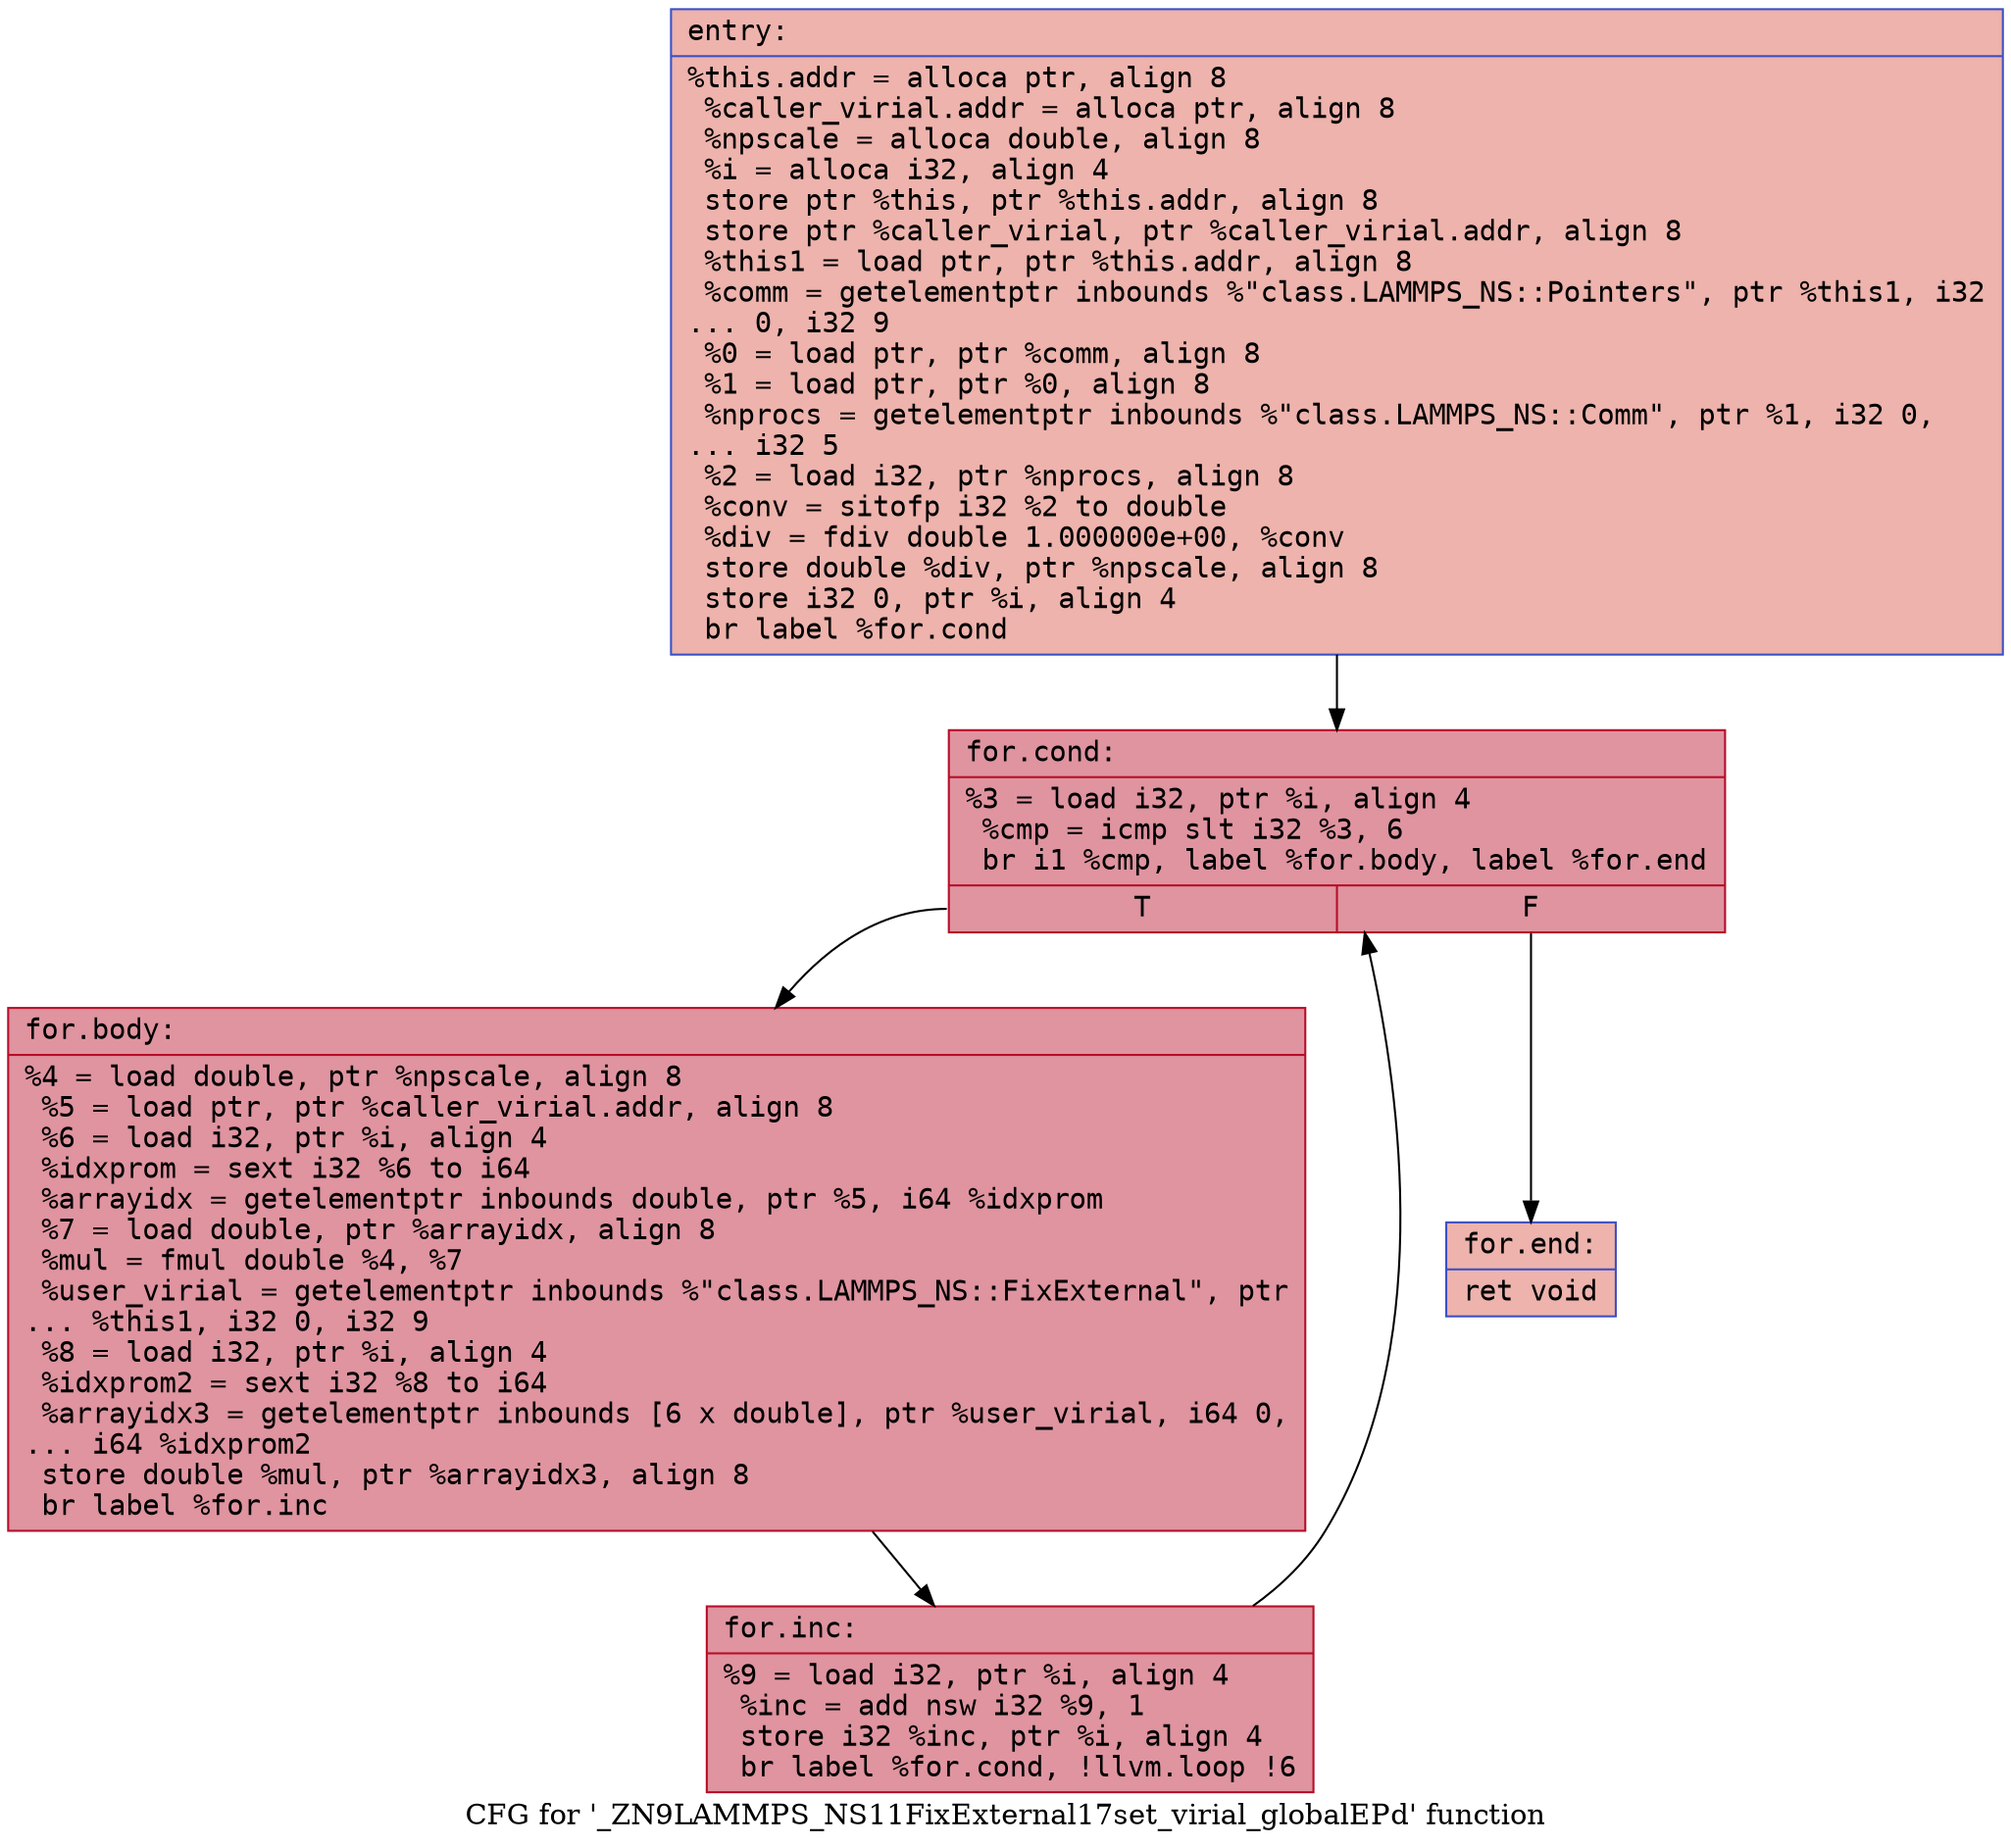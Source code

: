 digraph "CFG for '_ZN9LAMMPS_NS11FixExternal17set_virial_globalEPd' function" {
	label="CFG for '_ZN9LAMMPS_NS11FixExternal17set_virial_globalEPd' function";

	Node0x5634c6549dd0 [shape=record,color="#3d50c3ff", style=filled, fillcolor="#d6524470" fontname="Courier",label="{entry:\l|  %this.addr = alloca ptr, align 8\l  %caller_virial.addr = alloca ptr, align 8\l  %npscale = alloca double, align 8\l  %i = alloca i32, align 4\l  store ptr %this, ptr %this.addr, align 8\l  store ptr %caller_virial, ptr %caller_virial.addr, align 8\l  %this1 = load ptr, ptr %this.addr, align 8\l  %comm = getelementptr inbounds %\"class.LAMMPS_NS::Pointers\", ptr %this1, i32\l... 0, i32 9\l  %0 = load ptr, ptr %comm, align 8\l  %1 = load ptr, ptr %0, align 8\l  %nprocs = getelementptr inbounds %\"class.LAMMPS_NS::Comm\", ptr %1, i32 0,\l... i32 5\l  %2 = load i32, ptr %nprocs, align 8\l  %conv = sitofp i32 %2 to double\l  %div = fdiv double 1.000000e+00, %conv\l  store double %div, ptr %npscale, align 8\l  store i32 0, ptr %i, align 4\l  br label %for.cond\l}"];
	Node0x5634c6549dd0 -> Node0x5634c654a8d0[tooltip="entry -> for.cond\nProbability 100.00%" ];
	Node0x5634c654a8d0 [shape=record,color="#b70d28ff", style=filled, fillcolor="#b70d2870" fontname="Courier",label="{for.cond:\l|  %3 = load i32, ptr %i, align 4\l  %cmp = icmp slt i32 %3, 6\l  br i1 %cmp, label %for.body, label %for.end\l|{<s0>T|<s1>F}}"];
	Node0x5634c654a8d0:s0 -> Node0x5634c654ac60[tooltip="for.cond -> for.body\nProbability 96.88%" ];
	Node0x5634c654a8d0:s1 -> Node0x5634c654acb0[tooltip="for.cond -> for.end\nProbability 3.12%" ];
	Node0x5634c654ac60 [shape=record,color="#b70d28ff", style=filled, fillcolor="#b70d2870" fontname="Courier",label="{for.body:\l|  %4 = load double, ptr %npscale, align 8\l  %5 = load ptr, ptr %caller_virial.addr, align 8\l  %6 = load i32, ptr %i, align 4\l  %idxprom = sext i32 %6 to i64\l  %arrayidx = getelementptr inbounds double, ptr %5, i64 %idxprom\l  %7 = load double, ptr %arrayidx, align 8\l  %mul = fmul double %4, %7\l  %user_virial = getelementptr inbounds %\"class.LAMMPS_NS::FixExternal\", ptr\l... %this1, i32 0, i32 9\l  %8 = load i32, ptr %i, align 4\l  %idxprom2 = sext i32 %8 to i64\l  %arrayidx3 = getelementptr inbounds [6 x double], ptr %user_virial, i64 0,\l... i64 %idxprom2\l  store double %mul, ptr %arrayidx3, align 8\l  br label %for.inc\l}"];
	Node0x5634c654ac60 -> Node0x5634c654b550[tooltip="for.body -> for.inc\nProbability 100.00%" ];
	Node0x5634c654b550 [shape=record,color="#b70d28ff", style=filled, fillcolor="#b70d2870" fontname="Courier",label="{for.inc:\l|  %9 = load i32, ptr %i, align 4\l  %inc = add nsw i32 %9, 1\l  store i32 %inc, ptr %i, align 4\l  br label %for.cond, !llvm.loop !6\l}"];
	Node0x5634c654b550 -> Node0x5634c654a8d0[tooltip="for.inc -> for.cond\nProbability 100.00%" ];
	Node0x5634c654acb0 [shape=record,color="#3d50c3ff", style=filled, fillcolor="#d6524470" fontname="Courier",label="{for.end:\l|  ret void\l}"];
}
